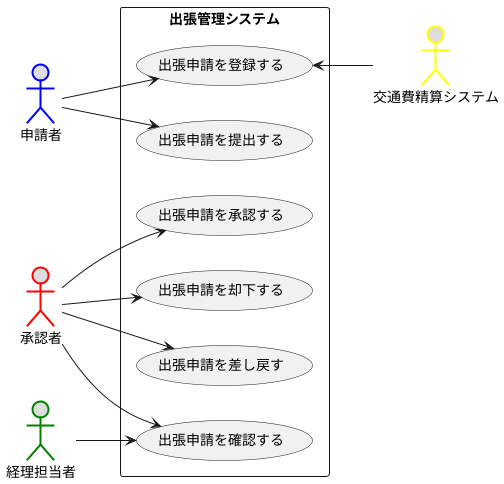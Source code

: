 @startuml 演習2-1
left to right direction
actor 申請者#DDDDDD;line:Blue;line.bold;
actor 承認者#DDDDDD;line:Red;line.bold;
actor 交通費精算システム#DDDDDD;line:Yellow;line.bold;
actor 経理担当者#DDDDDD;line:Green;line.bold;

rectangle 出張管理システム {
usecase 出張申請を登録する 
usecase 出張申請を提出する 
usecase 出張申請を承認する 
usecase 出張申請を却下する
usecase 出張申請を差し戻す
usecase 出張申請を確認する
}
申請者--> 出張申請を登録する 
申請者--> 出張申請を提出する 
承認者--> 出張申請を承認する 
承認者--> 出張申請を却下する
承認者--> 出張申請を差し戻す
承認者--> 出張申請を確認する
経理担当者--> 出張申請を確認する
出張申請を登録する <-- 交通費精算システム
@enduml